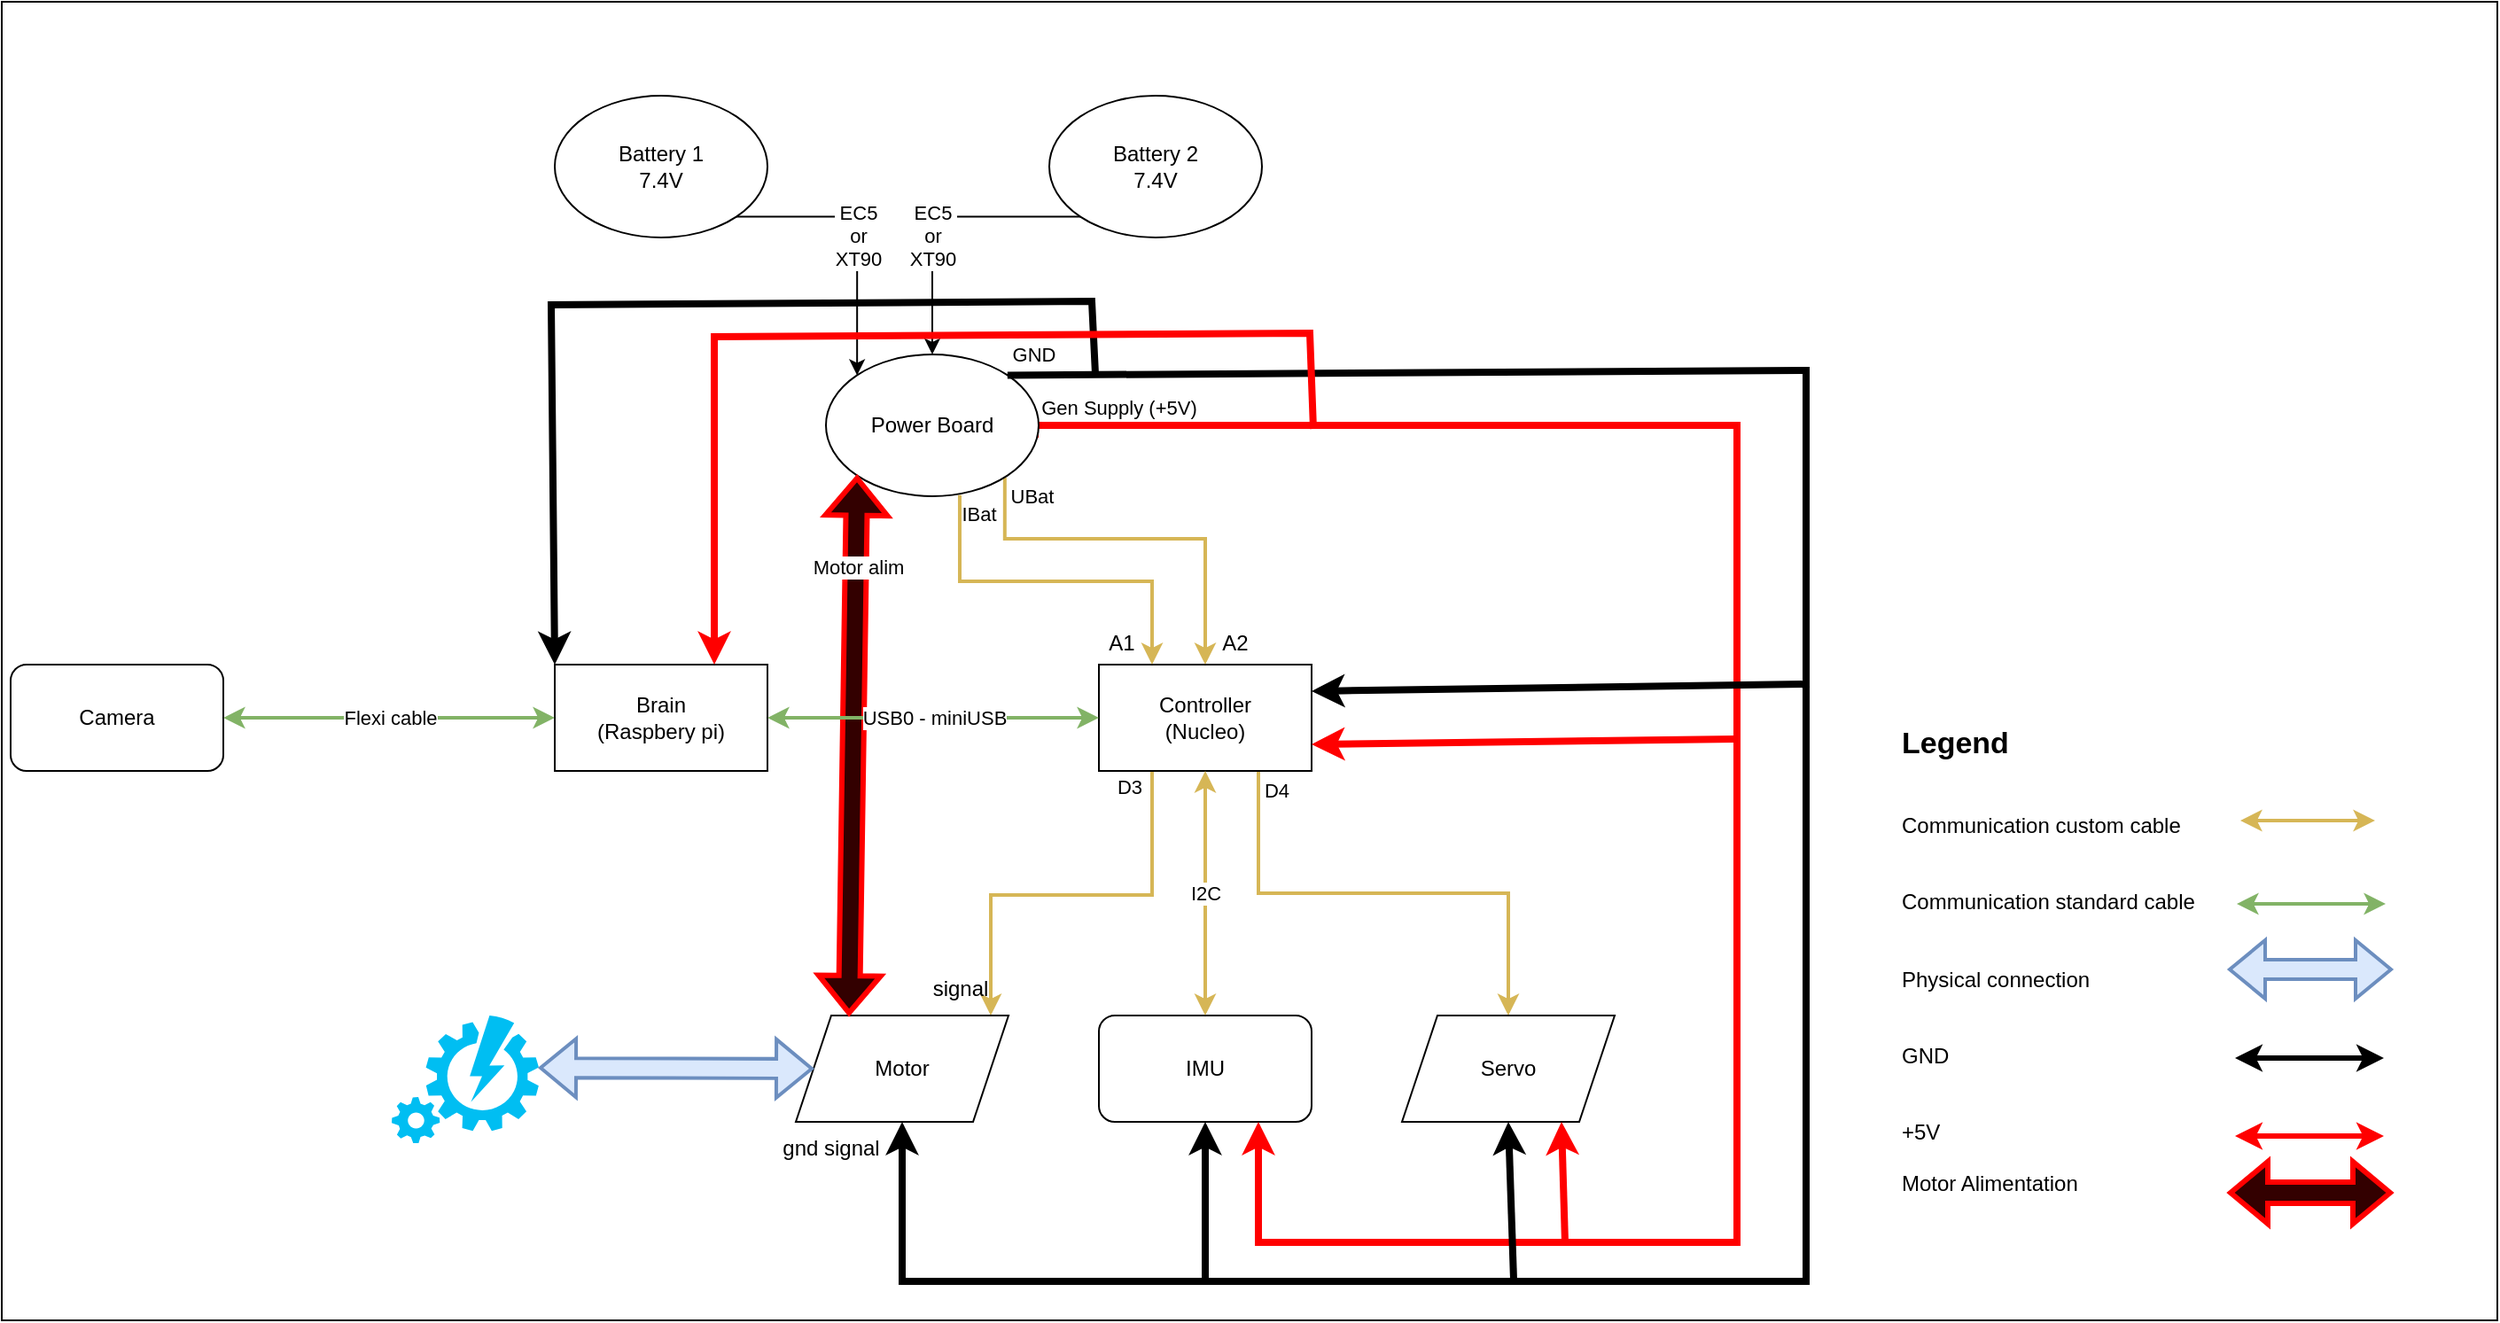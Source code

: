 <mxfile version="21.6.9" type="device">
  <diagram name="Page-1" id="4fjpPRk3InbObQBz06lm">
    <mxGraphModel dx="2087" dy="1287" grid="0" gridSize="10" guides="1" tooltips="1" connect="1" arrows="1" fold="1" page="0" pageScale="1" pageWidth="850" pageHeight="1100" math="0" shadow="0">
      <root>
        <mxCell id="0" />
        <mxCell id="1" parent="0" />
        <mxCell id="qdFVjH142uykXFrdu_A6-49" value="" style="rounded=0;whiteSpace=wrap;html=1;" parent="1" vertex="1">
          <mxGeometry x="-154" y="-327" width="1408" height="744" as="geometry" />
        </mxCell>
        <mxCell id="qdFVjH142uykXFrdu_A6-1" value="&lt;div&gt;Brain&lt;/div&gt;&lt;div&gt;(Raspbery pi)&lt;br&gt;&lt;/div&gt;" style="rounded=0;whiteSpace=wrap;html=1;" parent="1" vertex="1">
          <mxGeometry x="158" y="47" width="120" height="60" as="geometry" />
        </mxCell>
        <mxCell id="qdFVjH142uykXFrdu_A6-19" value="D3" style="edgeStyle=orthogonalEdgeStyle;rounded=0;orthogonalLoop=1;jettySize=auto;html=1;exitX=0.25;exitY=1;exitDx=0;exitDy=0;entryX=0.75;entryY=1;entryDx=0;entryDy=0;fillColor=#fff2cc;strokeColor=#d6b656;strokeWidth=2;" parent="1" source="qdFVjH142uykXFrdu_A6-2" target="MuTM-6EljMEQY094edfh-4" edge="1">
          <mxGeometry x="-0.921" y="-13" relative="1" as="geometry">
            <mxPoint as="offset" />
            <Array as="points">
              <mxPoint x="495" y="177" />
              <mxPoint x="404" y="177" />
            </Array>
          </mxGeometry>
        </mxCell>
        <mxCell id="qdFVjH142uykXFrdu_A6-20" value="D4" style="edgeStyle=orthogonalEdgeStyle;rounded=0;orthogonalLoop=1;jettySize=auto;html=1;exitX=0.75;exitY=1;exitDx=0;exitDy=0;entryX=0.5;entryY=0;entryDx=0;entryDy=0;strokeWidth=2;fillColor=#fff2cc;strokeColor=#d6b656;" parent="1" source="qdFVjH142uykXFrdu_A6-2" target="qdFVjH142uykXFrdu_A6-15" edge="1">
          <mxGeometry x="-0.921" y="10" relative="1" as="geometry">
            <mxPoint as="offset" />
          </mxGeometry>
        </mxCell>
        <mxCell id="qdFVjH142uykXFrdu_A6-2" value="&lt;div&gt;Controller&lt;/div&gt;&lt;div&gt;(Nucleo)&lt;br&gt;&lt;/div&gt;" style="rounded=0;whiteSpace=wrap;html=1;" parent="1" vertex="1">
          <mxGeometry x="465" y="47" width="120" height="60" as="geometry" />
        </mxCell>
        <mxCell id="qdFVjH142uykXFrdu_A6-9" value="Camera" style="rounded=1;whiteSpace=wrap;html=1;" parent="1" vertex="1">
          <mxGeometry x="-149" y="47" width="120" height="60" as="geometry" />
        </mxCell>
        <mxCell id="qdFVjH142uykXFrdu_A6-10" value="IMU" style="rounded=1;whiteSpace=wrap;html=1;" parent="1" vertex="1">
          <mxGeometry x="465" y="245" width="120" height="60" as="geometry" />
        </mxCell>
        <mxCell id="qdFVjH142uykXFrdu_A6-11" value="Flexi cable" style="endArrow=classic;startArrow=classic;html=1;rounded=0;exitX=1;exitY=0.5;exitDx=0;exitDy=0;entryX=0;entryY=0.5;entryDx=0;entryDy=0;fillColor=#d5e8d4;strokeColor=#82b366;strokeWidth=2;" parent="1" source="qdFVjH142uykXFrdu_A6-9" target="qdFVjH142uykXFrdu_A6-1" edge="1">
          <mxGeometry width="50" height="50" relative="1" as="geometry">
            <mxPoint x="399" y="350" as="sourcePoint" />
            <mxPoint x="449" y="300" as="targetPoint" />
          </mxGeometry>
        </mxCell>
        <mxCell id="qdFVjH142uykXFrdu_A6-12" value="I2C" style="endArrow=classic;startArrow=classic;html=1;rounded=0;entryX=0.5;entryY=1;entryDx=0;entryDy=0;fillColor=#fff2cc;strokeColor=#d6b656;strokeWidth=2;" parent="1" source="qdFVjH142uykXFrdu_A6-10" target="qdFVjH142uykXFrdu_A6-2" edge="1">
          <mxGeometry width="50" height="50" relative="1" as="geometry">
            <mxPoint x="399" y="350" as="sourcePoint" />
            <mxPoint x="449" y="300" as="targetPoint" />
          </mxGeometry>
        </mxCell>
        <mxCell id="qdFVjH142uykXFrdu_A6-14" value="Motor" style="shape=parallelogram;perimeter=parallelogramPerimeter;whiteSpace=wrap;html=1;fixedSize=1;" parent="1" vertex="1">
          <mxGeometry x="294" y="245" width="120" height="60" as="geometry" />
        </mxCell>
        <mxCell id="qdFVjH142uykXFrdu_A6-15" value="Servo" style="shape=parallelogram;perimeter=parallelogramPerimeter;whiteSpace=wrap;html=1;fixedSize=1;" parent="1" vertex="1">
          <mxGeometry x="636" y="245" width="120" height="60" as="geometry" />
        </mxCell>
        <mxCell id="qdFVjH142uykXFrdu_A6-29" value="&lt;div&gt;IBat&lt;br&gt;&lt;/div&gt;" style="edgeStyle=orthogonalEdgeStyle;rounded=0;orthogonalLoop=1;jettySize=auto;html=1;exitX=0.629;exitY=0.992;exitDx=0;exitDy=0;entryX=0.25;entryY=0;entryDx=0;entryDy=0;exitPerimeter=0;fillColor=#fff2cc;strokeColor=#d6b656;strokeWidth=2;" parent="1" source="qdFVjH142uykXFrdu_A6-21" target="qdFVjH142uykXFrdu_A6-2" edge="1">
          <mxGeometry x="-0.897" y="11" relative="1" as="geometry">
            <Array as="points">
              <mxPoint x="387" />
              <mxPoint x="495" />
            </Array>
            <mxPoint as="offset" />
          </mxGeometry>
        </mxCell>
        <mxCell id="qdFVjH142uykXFrdu_A6-30" value="UBat" style="edgeStyle=orthogonalEdgeStyle;rounded=0;orthogonalLoop=1;jettySize=auto;html=1;entryX=0.5;entryY=0;entryDx=0;entryDy=0;exitX=0.841;exitY=0.869;exitDx=0;exitDy=0;exitPerimeter=0;fillColor=#fff2cc;strokeColor=#d6b656;strokeWidth=2;" parent="1" target="qdFVjH142uykXFrdu_A6-2" edge="1" source="qdFVjH142uykXFrdu_A6-21">
          <mxGeometry x="-0.904" y="15" relative="1" as="geometry">
            <Array as="points">
              <mxPoint x="412" y="-24" />
              <mxPoint x="525" y="-24" />
            </Array>
            <mxPoint as="offset" />
            <mxPoint x="368" y="-46" as="sourcePoint" />
          </mxGeometry>
        </mxCell>
        <mxCell id="qdFVjH142uykXFrdu_A6-45" value="Gen Supply (+5V)" style="edgeStyle=orthogonalEdgeStyle;rounded=0;jumpSize=21;orthogonalLoop=1;jettySize=auto;html=1;exitX=0.983;exitY=0.588;exitDx=0;exitDy=0;entryX=0.75;entryY=1;entryDx=0;entryDy=0;strokeColor=#ff0000;strokeWidth=4;exitPerimeter=0;" parent="1" source="qdFVjH142uykXFrdu_A6-21" target="qdFVjH142uykXFrdu_A6-10" edge="1">
          <mxGeometry x="-0.909" y="10" relative="1" as="geometry">
            <Array as="points">
              <mxPoint x="429" y="-88" />
              <mxPoint x="825" y="-88" />
              <mxPoint x="825" y="373" />
              <mxPoint x="555" y="373" />
            </Array>
            <mxPoint as="offset" />
          </mxGeometry>
        </mxCell>
        <mxCell id="qdFVjH142uykXFrdu_A6-21" value="Power Board" style="ellipse;whiteSpace=wrap;html=1;" parent="1" vertex="1">
          <mxGeometry x="311" y="-128" width="120" height="80" as="geometry" />
        </mxCell>
        <mxCell id="qdFVjH142uykXFrdu_A6-27" value="&lt;div&gt;EC5&lt;/div&gt;&lt;div&gt;or&lt;/div&gt;&lt;div&gt;XT90&lt;br&gt;&lt;/div&gt;" style="edgeStyle=orthogonalEdgeStyle;rounded=0;orthogonalLoop=1;jettySize=auto;html=1;exitX=1;exitY=1;exitDx=0;exitDy=0;entryX=0;entryY=0;entryDx=0;entryDy=0;" parent="1" source="qdFVjH142uykXFrdu_A6-25" target="qdFVjH142uykXFrdu_A6-21" edge="1">
          <mxGeometry relative="1" as="geometry" />
        </mxCell>
        <mxCell id="qdFVjH142uykXFrdu_A6-25" value="&lt;div&gt;Battery 1&lt;/div&gt;&lt;div&gt;7.4V&lt;br&gt;&lt;/div&gt;" style="ellipse;whiteSpace=wrap;html=1;" parent="1" vertex="1">
          <mxGeometry x="158" y="-274" width="120" height="80" as="geometry" />
        </mxCell>
        <mxCell id="qdFVjH142uykXFrdu_A6-28" value="&lt;div&gt;EC5 &lt;br&gt;&lt;/div&gt;&lt;div&gt;or&lt;/div&gt;&lt;div&gt;XT90&lt;/div&gt;" style="edgeStyle=orthogonalEdgeStyle;rounded=0;orthogonalLoop=1;jettySize=auto;html=1;exitX=0;exitY=1;exitDx=0;exitDy=0;" parent="1" source="qdFVjH142uykXFrdu_A6-26" target="qdFVjH142uykXFrdu_A6-21" edge="1">
          <mxGeometry x="0.169" relative="1" as="geometry">
            <mxPoint as="offset" />
          </mxGeometry>
        </mxCell>
        <mxCell id="qdFVjH142uykXFrdu_A6-26" value="&lt;div&gt;Battery 2&lt;/div&gt;&lt;div&gt;7.4V&lt;br&gt;&lt;/div&gt;" style="ellipse;whiteSpace=wrap;html=1;" parent="1" vertex="1">
          <mxGeometry x="437" y="-274" width="120" height="80" as="geometry" />
        </mxCell>
        <mxCell id="qdFVjH142uykXFrdu_A6-33" value="GND" style="endArrow=classic;html=1;rounded=0;strokeColor=#000000;strokeWidth=4;jumpSize=21;exitX=1;exitY=0;exitDx=0;exitDy=0;entryX=0.5;entryY=1;entryDx=0;entryDy=0;" parent="1" source="qdFVjH142uykXFrdu_A6-21" target="qdFVjH142uykXFrdu_A6-14" edge="1">
          <mxGeometry x="-0.981" y="12" width="50" height="50" relative="1" as="geometry">
            <mxPoint x="399" y="110" as="sourcePoint" />
            <mxPoint x="449" y="60" as="targetPoint" />
            <Array as="points">
              <mxPoint x="864" y="-119" />
              <mxPoint x="864" y="395" />
              <mxPoint x="354" y="395" />
            </Array>
            <mxPoint as="offset" />
          </mxGeometry>
        </mxCell>
        <mxCell id="qdFVjH142uykXFrdu_A6-34" value="" style="endArrow=classic;html=1;rounded=0;strokeColor=#000000;strokeWidth=4;jumpSize=21;entryX=0.5;entryY=1;entryDx=0;entryDy=0;" parent="1" target="qdFVjH142uykXFrdu_A6-10" edge="1">
          <mxGeometry width="50" height="50" relative="1" as="geometry">
            <mxPoint x="525" y="395" as="sourcePoint" />
            <mxPoint x="449" y="60" as="targetPoint" />
          </mxGeometry>
        </mxCell>
        <mxCell id="qdFVjH142uykXFrdu_A6-35" value="" style="endArrow=classic;html=1;rounded=0;strokeColor=#000000;strokeWidth=4;jumpSize=21;entryX=0.5;entryY=1;entryDx=0;entryDy=0;" parent="1" target="qdFVjH142uykXFrdu_A6-15" edge="1">
          <mxGeometry width="50" height="50" relative="1" as="geometry">
            <mxPoint x="699" y="394" as="sourcePoint" />
            <mxPoint x="449" y="60" as="targetPoint" />
          </mxGeometry>
        </mxCell>
        <mxCell id="qdFVjH142uykXFrdu_A6-36" value="" style="endArrow=classic;html=1;rounded=0;strokeColor=#000000;strokeWidth=4;jumpSize=21;entryX=1;entryY=0.25;entryDx=0;entryDy=0;" parent="1" target="qdFVjH142uykXFrdu_A6-2" edge="1">
          <mxGeometry width="50" height="50" relative="1" as="geometry">
            <mxPoint x="866" y="58" as="sourcePoint" />
            <mxPoint x="449" y="60" as="targetPoint" />
          </mxGeometry>
        </mxCell>
        <mxCell id="qdFVjH142uykXFrdu_A6-41" value="" style="endArrow=classic;html=1;rounded=0;strokeColor=#000000;strokeWidth=4;jumpSize=21;entryX=0;entryY=0;entryDx=0;entryDy=0;" parent="1" target="qdFVjH142uykXFrdu_A6-1" edge="1">
          <mxGeometry width="50" height="50" relative="1" as="geometry">
            <mxPoint x="463" y="-117" as="sourcePoint" />
            <mxPoint x="595" y="87" as="targetPoint" />
            <Array as="points">
              <mxPoint x="461" y="-158" />
              <mxPoint x="156" y="-156" />
            </Array>
          </mxGeometry>
        </mxCell>
        <mxCell id="qdFVjH142uykXFrdu_A6-42" value="gnd signal" style="text;html=1;strokeColor=none;fillColor=none;align=center;verticalAlign=middle;whiteSpace=wrap;rounded=0;" parent="1" vertex="1">
          <mxGeometry x="280" y="305" width="68" height="30" as="geometry" />
        </mxCell>
        <mxCell id="qdFVjH142uykXFrdu_A6-46" value="A2" style="text;html=1;strokeColor=none;fillColor=none;align=center;verticalAlign=middle;whiteSpace=wrap;rounded=0;" parent="1" vertex="1">
          <mxGeometry x="512" y="20" width="60" height="30" as="geometry" />
        </mxCell>
        <mxCell id="qdFVjH142uykXFrdu_A6-47" value="A1" style="text;html=1;strokeColor=none;fillColor=none;align=center;verticalAlign=middle;whiteSpace=wrap;rounded=0;" parent="1" vertex="1">
          <mxGeometry x="448" y="20" width="60" height="30" as="geometry" />
        </mxCell>
        <mxCell id="qdFVjH142uykXFrdu_A6-48" value="" style="endArrow=classic;html=1;rounded=0;strokeColor=#ff0000;strokeWidth=4;jumpSize=21;entryX=1;entryY=0.75;entryDx=0;entryDy=0;" parent="1" target="qdFVjH142uykXFrdu_A6-2" edge="1">
          <mxGeometry width="50" height="50" relative="1" as="geometry">
            <mxPoint x="824" y="89" as="sourcePoint" />
            <mxPoint x="449" y="60" as="targetPoint" />
          </mxGeometry>
        </mxCell>
        <mxCell id="MuTM-6EljMEQY094edfh-4" value="signal" style="text;html=1;strokeColor=none;fillColor=none;align=center;verticalAlign=middle;whiteSpace=wrap;rounded=0;" parent="1" vertex="1">
          <mxGeometry x="353" y="215" width="68" height="30" as="geometry" />
        </mxCell>
        <mxCell id="MuTM-6EljMEQY094edfh-5" value="" style="verticalLabelPosition=bottom;html=1;verticalAlign=top;align=center;strokeColor=none;fillColor=#00BEF2;shape=mxgraph.azure.automation;pointerEvents=1;" parent="1" vertex="1">
          <mxGeometry x="66" y="245" width="83" height="72" as="geometry" />
        </mxCell>
        <mxCell id="MuTM-6EljMEQY094edfh-7" value="" style="shape=flexArrow;endArrow=classic;startArrow=classic;html=1;rounded=0;exitX=1;exitY=0.41;exitDx=0;exitDy=0;exitPerimeter=0;entryX=0;entryY=0.5;entryDx=0;entryDy=0;strokeWidth=2;fillColor=#dae8fc;strokeColor=#6c8ebf;" parent="1" source="MuTM-6EljMEQY094edfh-5" target="qdFVjH142uykXFrdu_A6-14" edge="1">
          <mxGeometry width="100" height="100" relative="1" as="geometry">
            <mxPoint x="308" y="89" as="sourcePoint" />
            <mxPoint x="408" y="-11" as="targetPoint" />
          </mxGeometry>
        </mxCell>
        <mxCell id="nH1GXkgWtT8kR_Z3w7Ir-2" value="" style="endArrow=classic;html=1;rounded=0;strokeColor=#ff0000;strokeWidth=4;jumpSize=21;entryX=0.75;entryY=0;entryDx=0;entryDy=0;" edge="1" parent="1" target="qdFVjH142uykXFrdu_A6-1">
          <mxGeometry width="50" height="50" relative="1" as="geometry">
            <mxPoint x="586" y="-86" as="sourcePoint" />
            <mxPoint x="194.5" y="-135" as="targetPoint" />
            <Array as="points">
              <mxPoint x="584" y="-140" />
              <mxPoint x="248" y="-138" />
            </Array>
          </mxGeometry>
        </mxCell>
        <mxCell id="nH1GXkgWtT8kR_Z3w7Ir-3" value="" style="endArrow=classic;html=1;rounded=0;strokeColor=#ff0000;strokeWidth=4;jumpSize=21;entryX=0.75;entryY=1;entryDx=0;entryDy=0;" edge="1" parent="1" target="qdFVjH142uykXFrdu_A6-15">
          <mxGeometry width="50" height="50" relative="1" as="geometry">
            <mxPoint x="728" y="373" as="sourcePoint" />
            <mxPoint x="605" y="112" as="targetPoint" />
          </mxGeometry>
        </mxCell>
        <mxCell id="nH1GXkgWtT8kR_Z3w7Ir-5" value="&lt;div align=&quot;left&quot;&gt;&lt;font style=&quot;font-size: 17px;&quot;&gt;&lt;b&gt;Legend&lt;/b&gt;&lt;br&gt;&lt;/font&gt;&lt;/div&gt;&lt;div align=&quot;left&quot;&gt;&lt;br&gt;&lt;/div&gt;&lt;div align=&quot;left&quot;&gt;&lt;br&gt;&lt;/div&gt;&lt;div align=&quot;left&quot;&gt;Communication custom cable&lt;/div&gt;&lt;div align=&quot;left&quot;&gt;&lt;br&gt;&lt;/div&gt;&lt;div&gt;&lt;br&gt;&lt;/div&gt;&lt;div&gt;Communication standard cable&lt;/div&gt;&lt;div&gt;&lt;br&gt;&lt;/div&gt;&lt;div&gt;&lt;br&gt;&lt;/div&gt;&lt;div&gt;Physical connection&lt;/div&gt;&lt;div&gt;&lt;br&gt;&lt;/div&gt;&lt;div&gt;&lt;br&gt;&lt;/div&gt;&lt;div&gt;GND&lt;/div&gt;&lt;div&gt;&lt;br&gt;&lt;/div&gt;&lt;div&gt;&lt;br&gt;&lt;/div&gt;&lt;div&gt;+5V&lt;/div&gt;&lt;div&gt;&lt;br&gt;&lt;/div&gt;&lt;div&gt;Motor Alimentation&lt;br&gt;&lt;/div&gt;" style="text;html=1;strokeColor=none;fillColor=none;align=left;verticalAlign=middle;whiteSpace=wrap;rounded=0;" vertex="1" parent="1">
          <mxGeometry x="916" y="33" width="184" height="361" as="geometry" />
        </mxCell>
        <mxCell id="nH1GXkgWtT8kR_Z3w7Ir-7" value="" style="endArrow=classic;startArrow=classic;html=1;rounded=0;entryX=0;entryY=0.5;entryDx=0;entryDy=0;fillColor=#d5e8d4;strokeColor=#82b366;strokeWidth=2;" edge="1" parent="1">
          <mxGeometry width="50" height="50" relative="1" as="geometry">
            <mxPoint x="1107" y="182" as="sourcePoint" />
            <mxPoint x="1191" y="182" as="targetPoint" />
          </mxGeometry>
        </mxCell>
        <mxCell id="nH1GXkgWtT8kR_Z3w7Ir-8" value="" style="endArrow=classic;startArrow=classic;html=1;rounded=0;fillColor=#fff2cc;strokeColor=#d6b656;strokeWidth=2;" edge="1" parent="1">
          <mxGeometry width="50" height="50" relative="1" as="geometry">
            <mxPoint x="1109" y="135" as="sourcePoint" />
            <mxPoint x="1185" y="135" as="targetPoint" />
          </mxGeometry>
        </mxCell>
        <mxCell id="nH1GXkgWtT8kR_Z3w7Ir-9" value="" style="shape=flexArrow;endArrow=classic;startArrow=classic;html=1;rounded=0;strokeWidth=2;fillColor=#dae8fc;strokeColor=#6c8ebf;" edge="1" parent="1">
          <mxGeometry width="100" height="100" relative="1" as="geometry">
            <mxPoint x="1102" y="219" as="sourcePoint" />
            <mxPoint x="1195" y="219" as="targetPoint" />
          </mxGeometry>
        </mxCell>
        <mxCell id="nH1GXkgWtT8kR_Z3w7Ir-10" value="" style="endArrow=classic;startArrow=classic;html=1;rounded=0;entryX=0;entryY=0.5;entryDx=0;entryDy=0;fillColor=#d5e8d4;strokeColor=#000000;strokeWidth=3;" edge="1" parent="1">
          <mxGeometry width="50" height="50" relative="1" as="geometry">
            <mxPoint x="1106" y="269" as="sourcePoint" />
            <mxPoint x="1190" y="269" as="targetPoint" />
          </mxGeometry>
        </mxCell>
        <mxCell id="nH1GXkgWtT8kR_Z3w7Ir-11" value="" style="endArrow=classic;startArrow=classic;html=1;rounded=0;entryX=0;entryY=0.5;entryDx=0;entryDy=0;fillColor=#d5e8d4;strokeColor=#FF0000;strokeWidth=3;" edge="1" parent="1">
          <mxGeometry width="50" height="50" relative="1" as="geometry">
            <mxPoint x="1106" y="313" as="sourcePoint" />
            <mxPoint x="1190" y="313" as="targetPoint" />
          </mxGeometry>
        </mxCell>
        <mxCell id="nH1GXkgWtT8kR_Z3w7Ir-14" value="Motor alim" style="shape=flexArrow;endArrow=classic;startArrow=classic;html=1;rounded=0;exitX=0.25;exitY=0;exitDx=0;exitDy=0;entryX=0;entryY=1;entryDx=0;entryDy=0;fillColor=#330000;strokeColor=#ff0000;gradientColor=none;strokeWidth=3;" edge="1" parent="1" source="qdFVjH142uykXFrdu_A6-14" target="qdFVjH142uykXFrdu_A6-21">
          <mxGeometry x="0.661" y="-1" width="100" height="100" relative="1" as="geometry">
            <mxPoint x="414" y="88" as="sourcePoint" />
            <mxPoint x="514" y="-12" as="targetPoint" />
            <mxPoint as="offset" />
          </mxGeometry>
        </mxCell>
        <mxCell id="nH1GXkgWtT8kR_Z3w7Ir-15" value="" style="shape=flexArrow;endArrow=classic;startArrow=classic;html=1;rounded=0;strokeWidth=3;fillColor=#330000;strokeColor=#ff0000;" edge="1" parent="1">
          <mxGeometry width="100" height="100" relative="1" as="geometry">
            <mxPoint x="1102" y="345" as="sourcePoint" />
            <mxPoint x="1195" y="345" as="targetPoint" />
          </mxGeometry>
        </mxCell>
        <mxCell id="qdFVjH142uykXFrdu_A6-3" value="USB0 - miniUSB" style="endArrow=classic;startArrow=classic;html=1;rounded=0;entryX=0;entryY=0.5;entryDx=0;entryDy=0;exitX=1;exitY=0.5;exitDx=0;exitDy=0;fillColor=#d5e8d4;strokeColor=#82b366;strokeWidth=2;" parent="1" source="qdFVjH142uykXFrdu_A6-1" target="qdFVjH142uykXFrdu_A6-2" edge="1">
          <mxGeometry width="50" height="50" relative="1" as="geometry">
            <mxPoint x="399" y="350" as="sourcePoint" />
            <mxPoint x="449" y="300" as="targetPoint" />
          </mxGeometry>
        </mxCell>
      </root>
    </mxGraphModel>
  </diagram>
</mxfile>
